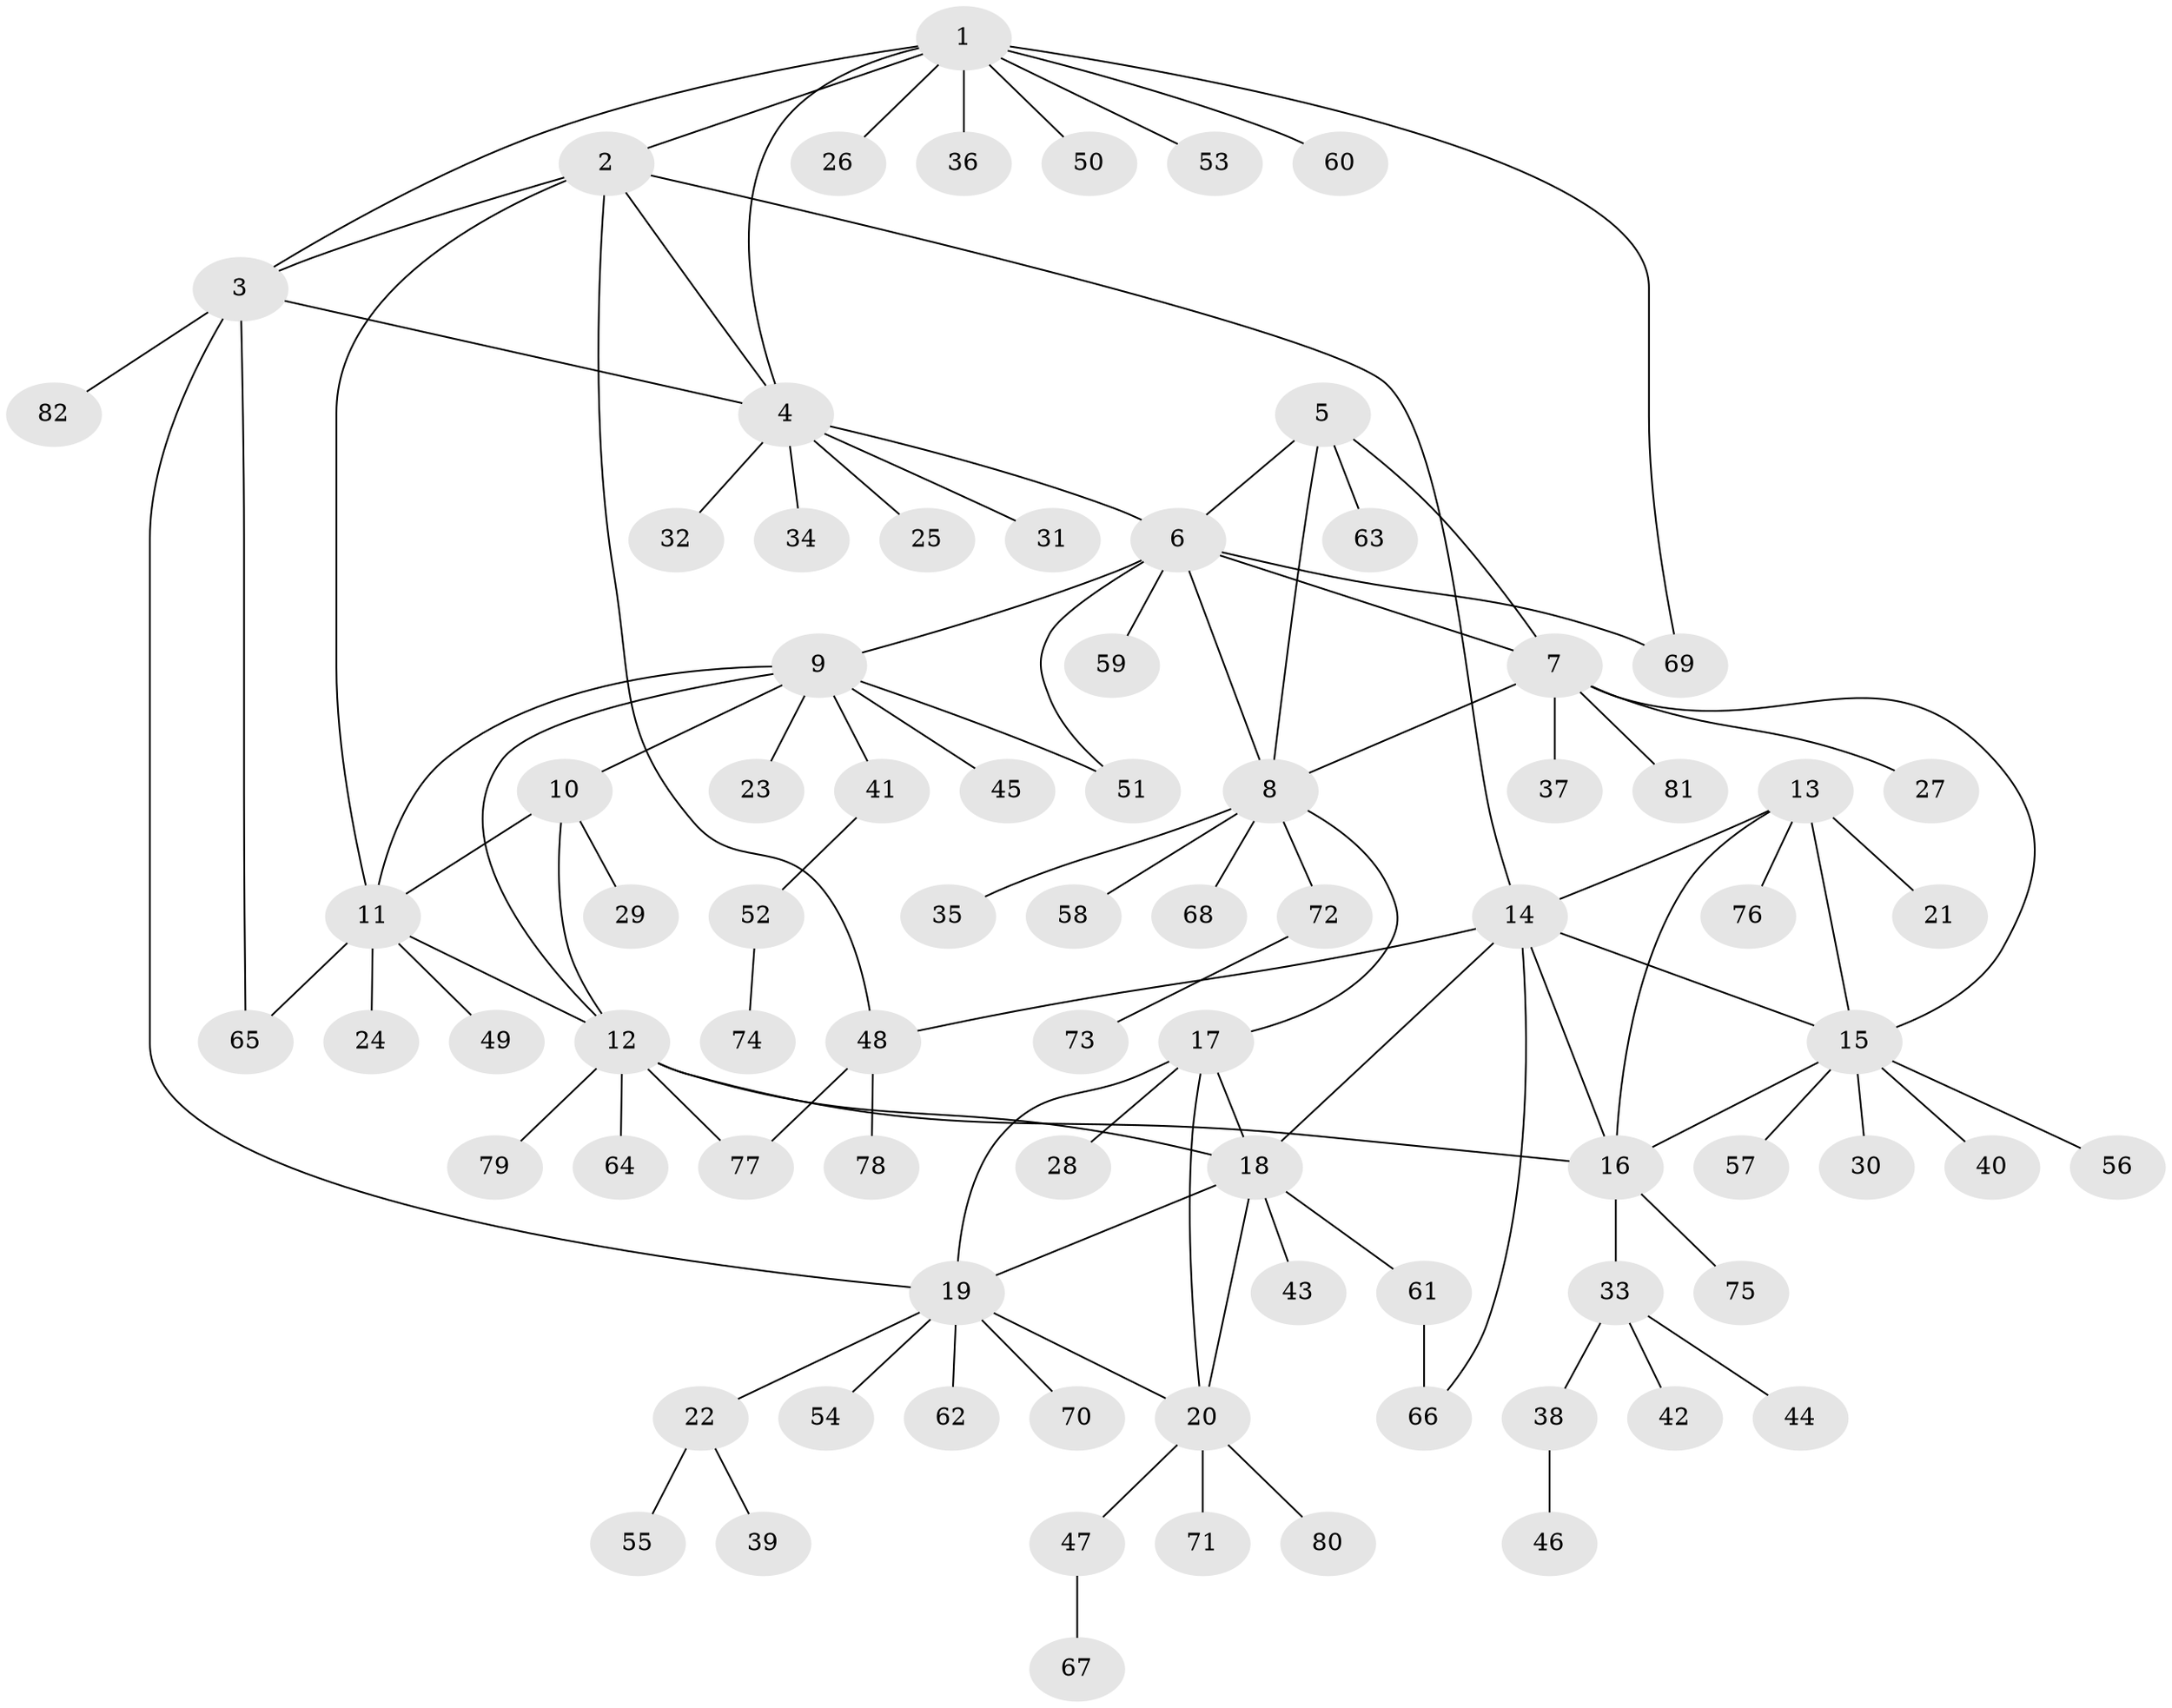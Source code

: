 // coarse degree distribution, {6: 0.061224489795918366, 9: 0.061224489795918366, 5: 0.04081632653061224, 1: 0.7959183673469388, 8: 0.04081632653061224}
// Generated by graph-tools (version 1.1) at 2025/58/03/04/25 21:58:47]
// undirected, 82 vertices, 108 edges
graph export_dot {
graph [start="1"]
  node [color=gray90,style=filled];
  1;
  2;
  3;
  4;
  5;
  6;
  7;
  8;
  9;
  10;
  11;
  12;
  13;
  14;
  15;
  16;
  17;
  18;
  19;
  20;
  21;
  22;
  23;
  24;
  25;
  26;
  27;
  28;
  29;
  30;
  31;
  32;
  33;
  34;
  35;
  36;
  37;
  38;
  39;
  40;
  41;
  42;
  43;
  44;
  45;
  46;
  47;
  48;
  49;
  50;
  51;
  52;
  53;
  54;
  55;
  56;
  57;
  58;
  59;
  60;
  61;
  62;
  63;
  64;
  65;
  66;
  67;
  68;
  69;
  70;
  71;
  72;
  73;
  74;
  75;
  76;
  77;
  78;
  79;
  80;
  81;
  82;
  1 -- 2;
  1 -- 3;
  1 -- 4;
  1 -- 26;
  1 -- 36;
  1 -- 50;
  1 -- 53;
  1 -- 60;
  1 -- 69;
  2 -- 3;
  2 -- 4;
  2 -- 11;
  2 -- 14;
  2 -- 48;
  3 -- 4;
  3 -- 19;
  3 -- 65;
  3 -- 82;
  4 -- 6;
  4 -- 25;
  4 -- 31;
  4 -- 32;
  4 -- 34;
  5 -- 6;
  5 -- 7;
  5 -- 8;
  5 -- 63;
  6 -- 7;
  6 -- 8;
  6 -- 9;
  6 -- 51;
  6 -- 59;
  6 -- 69;
  7 -- 8;
  7 -- 15;
  7 -- 27;
  7 -- 37;
  7 -- 81;
  8 -- 17;
  8 -- 35;
  8 -- 58;
  8 -- 68;
  8 -- 72;
  9 -- 10;
  9 -- 11;
  9 -- 12;
  9 -- 23;
  9 -- 41;
  9 -- 45;
  9 -- 51;
  10 -- 11;
  10 -- 12;
  10 -- 29;
  11 -- 12;
  11 -- 24;
  11 -- 49;
  11 -- 65;
  12 -- 16;
  12 -- 18;
  12 -- 64;
  12 -- 77;
  12 -- 79;
  13 -- 14;
  13 -- 15;
  13 -- 16;
  13 -- 21;
  13 -- 76;
  14 -- 15;
  14 -- 16;
  14 -- 18;
  14 -- 48;
  14 -- 66;
  15 -- 16;
  15 -- 30;
  15 -- 40;
  15 -- 56;
  15 -- 57;
  16 -- 33;
  16 -- 75;
  17 -- 18;
  17 -- 19;
  17 -- 20;
  17 -- 28;
  18 -- 19;
  18 -- 20;
  18 -- 43;
  18 -- 61;
  19 -- 20;
  19 -- 22;
  19 -- 54;
  19 -- 62;
  19 -- 70;
  20 -- 47;
  20 -- 71;
  20 -- 80;
  22 -- 39;
  22 -- 55;
  33 -- 38;
  33 -- 42;
  33 -- 44;
  38 -- 46;
  41 -- 52;
  47 -- 67;
  48 -- 77;
  48 -- 78;
  52 -- 74;
  61 -- 66;
  72 -- 73;
}

